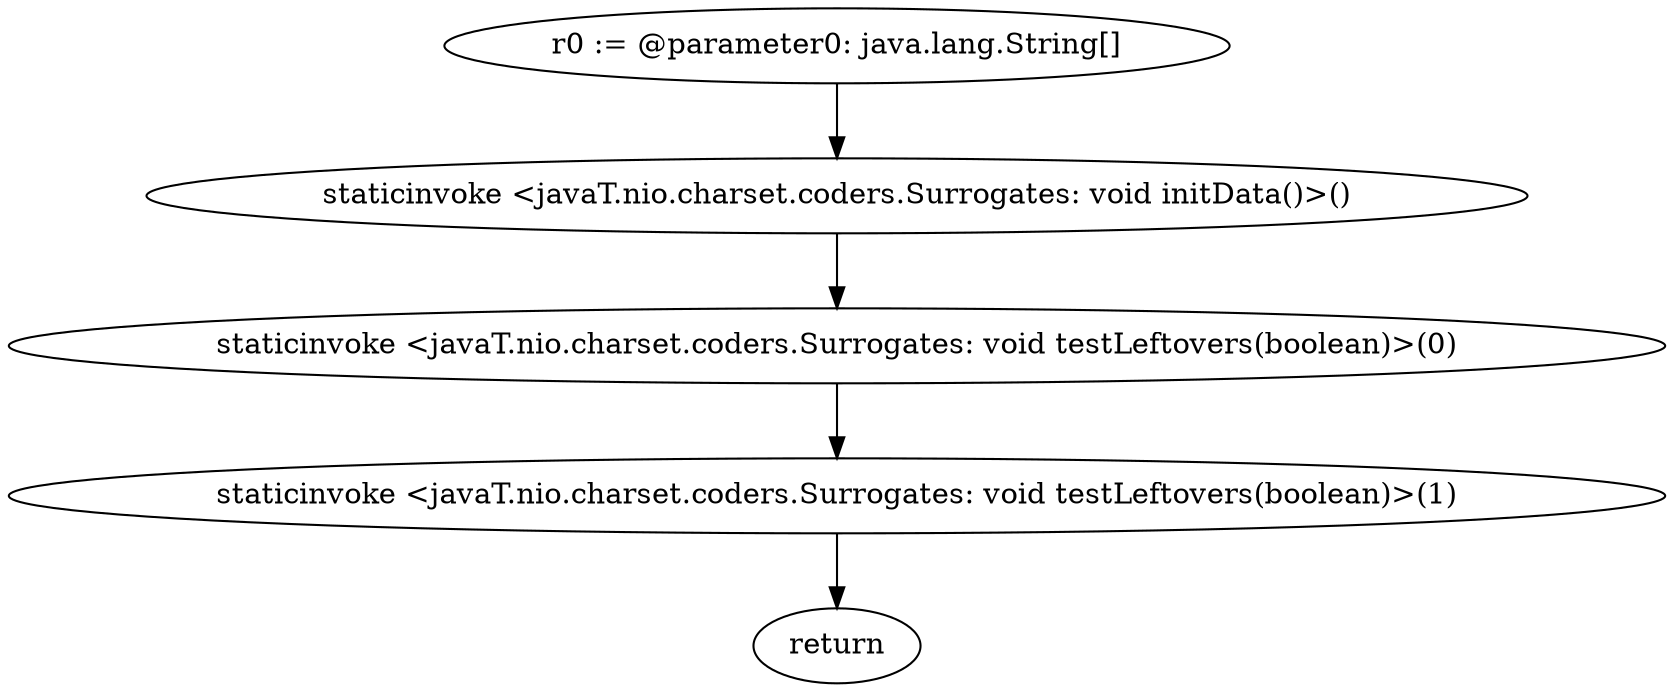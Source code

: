 digraph "unitGraph" {
    "r0 := @parameter0: java.lang.String[]"
    "staticinvoke <javaT.nio.charset.coders.Surrogates: void initData()>()"
    "staticinvoke <javaT.nio.charset.coders.Surrogates: void testLeftovers(boolean)>(0)"
    "staticinvoke <javaT.nio.charset.coders.Surrogates: void testLeftovers(boolean)>(1)"
    "return"
    "r0 := @parameter0: java.lang.String[]"->"staticinvoke <javaT.nio.charset.coders.Surrogates: void initData()>()";
    "staticinvoke <javaT.nio.charset.coders.Surrogates: void initData()>()"->"staticinvoke <javaT.nio.charset.coders.Surrogates: void testLeftovers(boolean)>(0)";
    "staticinvoke <javaT.nio.charset.coders.Surrogates: void testLeftovers(boolean)>(0)"->"staticinvoke <javaT.nio.charset.coders.Surrogates: void testLeftovers(boolean)>(1)";
    "staticinvoke <javaT.nio.charset.coders.Surrogates: void testLeftovers(boolean)>(1)"->"return";
}
